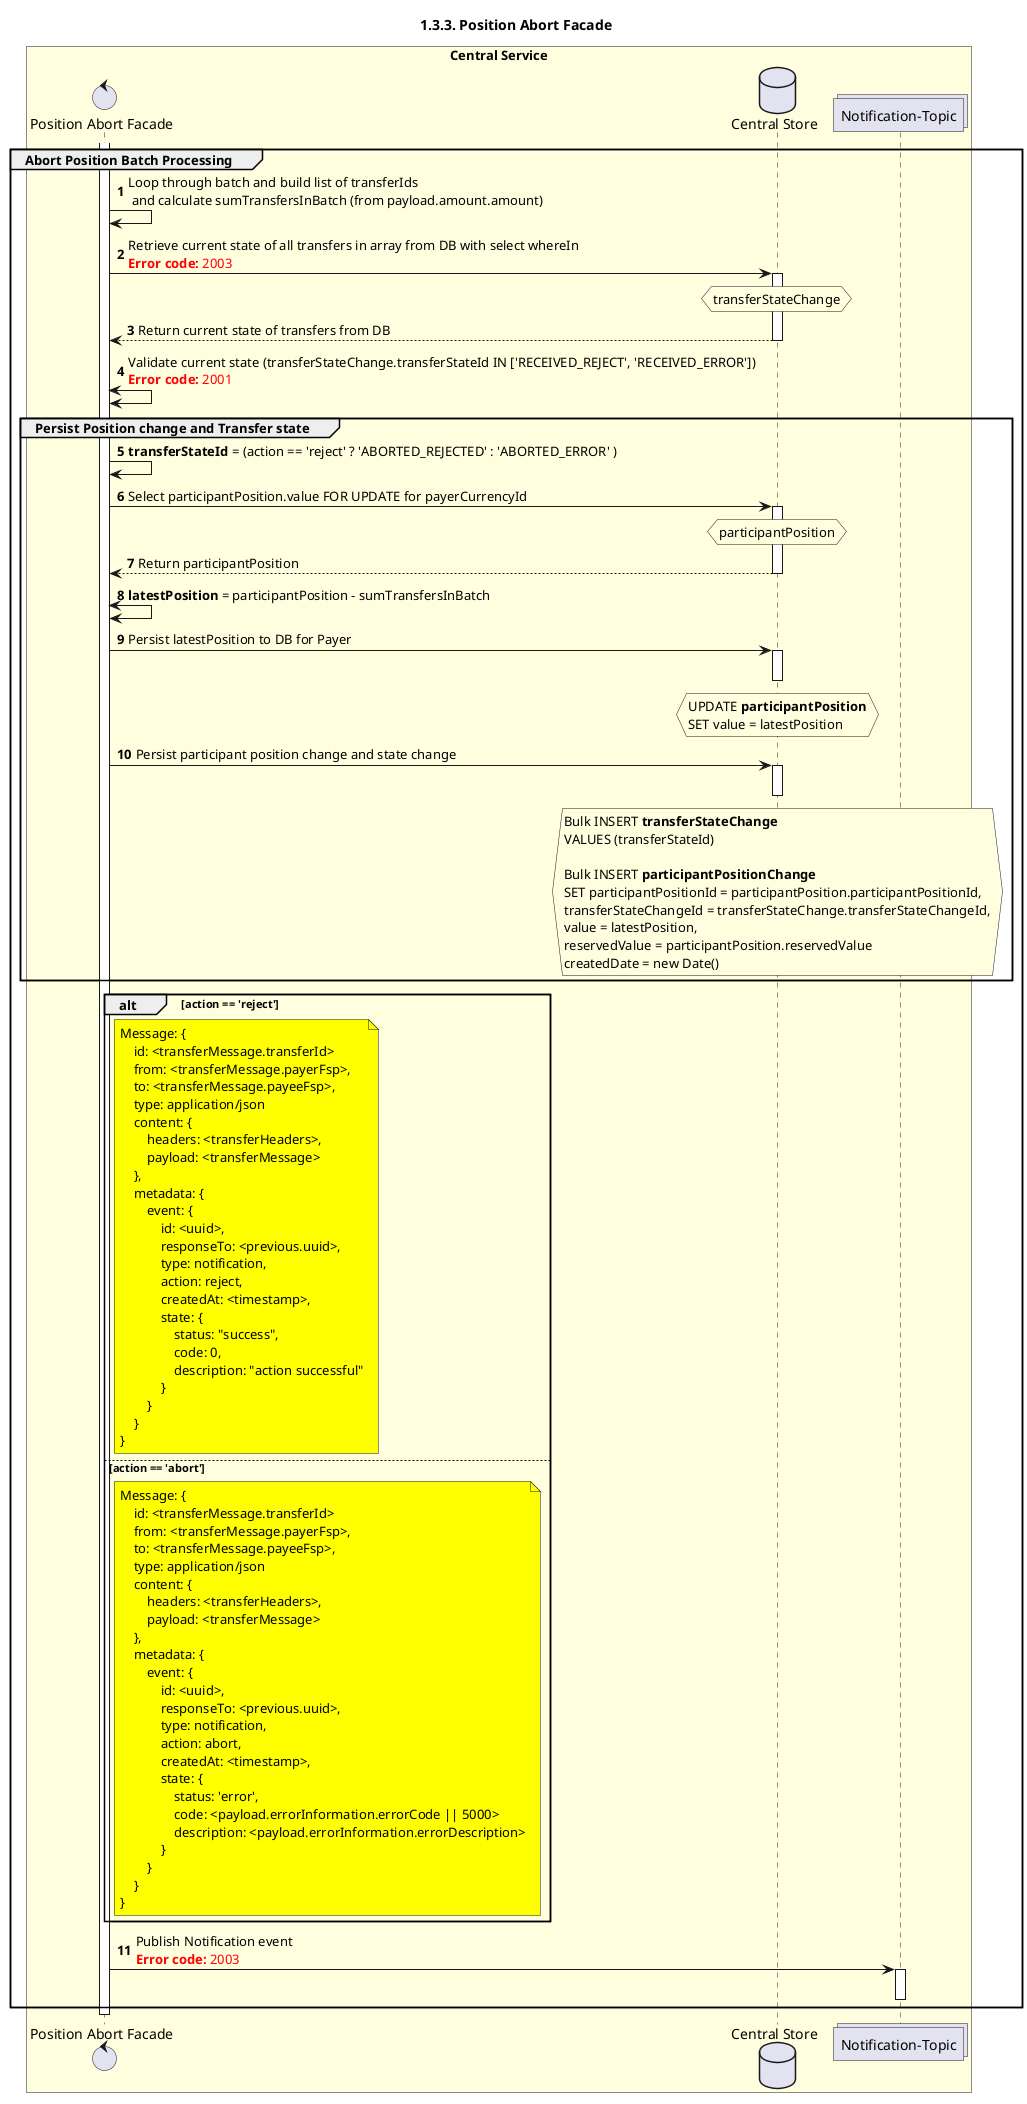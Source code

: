 /'*****
 License
 --------------
 Copyright © 2017 Bill & Melinda Gates Foundation
 The Mojaloop files are made available by the Bill & Melinda Gates Foundation under the Apache License, Version 2.0 (the "License") and you may not use these files except in compliance with the License. You may obtain a copy of the License at
 http://www.apache.org/licenses/LICENSE-2.0
 Unless required by applicable law or agreed to in writing, the Mojaloop files are distributed on an "AS IS" BASIS, WITHOUT WARRANTIES OR CONDITIONS OF ANY KIND, either express or implied. See the License for the specific language governing permissions and limitations under the License.
 Contributors
 --------------
 This is the official list of the Mojaloop project contributors for this file.
 Names of the original copyright holders (individuals or organizations)
 should be listed with a '*' in the first column. People who have
 contributed from an organization can be listed under the organization
 that actually holds the copyright for their contributions (see the
 Gates Foundation organization for an example). Those individuals should have
 their names indented and be marked with a '-'. Email address can be added
 optionally within square brackets <email>.
 * Gates Foundation
 - Name Surname <name.surname@gatesfoundation.com>

 * Rajiv Mothilal <rajiv.mothilal@modusbox.com>
 * Georgi Georgiev <georgi.georgiev@modusbox.com>
 * Sam Kummary <sam@modusbox.com>
 * Vijay Kumar <vijaya.guthi@infitx.com>
 -------------
 ******'/

@startuml
' declate title
title 1.3.3. Position Abort Facade

autonumber

' Actor Keys:
'   boundary - APIs/Interfaces, etc
'   collections - Kafka Topics
'   control - Kafka Consumers
'   entity - Database Access Objects
'   database - Database Persistence Store

' declare actors
control "Position Abort Facade" as FACADE_POSITION_ABORT
collections "Notification-Topic" as TOPIC_NOTIFICATIONS
database "Central Store" as DB

box "Central Service" #LightYellow
    participant FACADE_POSITION_ABORT
    participant DB
    participant TOPIC_NOTIFICATIONS
end box

' start flow
activate FACADE_POSITION_ABORT
group Abort Position Batch Processing
    FACADE_POSITION_ABORT -> FACADE_POSITION_ABORT: Loop through batch and build list of transferIds \n and calculate sumTransfersInBatch (from payload.amount.amount)
    FACADE_POSITION_ABORT -> DB: Retrieve current state of all transfers in array from DB with select whereIn\n<color #FF0000><b>Error code:</b> 2003</color>
    activate DB
    hnote over DB #lightyellow
        transferStateChange
    end note
    DB --> FACADE_POSITION_ABORT: Return current state of transfers from DB
    deactivate DB
    FACADE_POSITION_ABORT <-> FACADE_POSITION_ABORT: Validate current state (transferStateChange.transferStateId IN ['RECEIVED_REJECT', 'RECEIVED_ERROR'])\n<color #FF0000><b>Error code:</b> 2001</color>

    group Persist Position change and Transfer state
        FACADE_POSITION_ABORT -> FACADE_POSITION_ABORT: **transferStateId** = (action == 'reject' ? 'ABORTED_REJECTED' : 'ABORTED_ERROR' )
        FACADE_POSITION_ABORT -> DB: Select participantPosition.value FOR UPDATE for payerCurrencyId
        activate DB
        hnote over DB #lightyellow
            participantPosition
        end note
        DB --> FACADE_POSITION_ABORT: Return participantPosition
        deactivate DB
        FACADE_POSITION_ABORT <-> FACADE_POSITION_ABORT: **latestPosition** = participantPosition - sumTransfersInBatch
        FACADE_POSITION_ABORT->DB: Persist latestPosition to DB for Payer
        hnote over DB #lightyellow
            UPDATE **participantPosition**
            SET value = latestPosition
        end note
        activate DB
        deactivate DB
        FACADE_POSITION_ABORT -> DB: Persist participant position change and state change
        hnote over DB #lightyellow
                Bulk INSERT **transferStateChange** 
                VALUES (transferStateId)

                Bulk INSERT **participantPositionChange**
                SET participantPositionId = participantPosition.participantPositionId,
                transferStateChangeId = transferStateChange.transferStateChangeId,
                value = latestPosition,
                reservedValue = participantPosition.reservedValue
                createdDate = new Date()
        end note
        activate DB
        deactivate DB
    end
    alt action == 'reject'
        note right of FACADE_POSITION_ABORT #yellow
            Message: {
                id: <transferMessage.transferId>
                from: <transferMessage.payerFsp>,
                to: <transferMessage.payeeFsp>,
                type: application/json
                content: {
                    headers: <transferHeaders>,
                    payload: <transferMessage>
                },
                metadata: {
                    event: {
                        id: <uuid>,
                        responseTo: <previous.uuid>,
                        type: notification,
                        action: reject,
                        createdAt: <timestamp>,
                        state: {
                            status: "success",
                            code: 0,
                            description: "action successful"
                        }
                    }
                }
            }
        end note
    else action == 'abort'
        note right of FACADE_POSITION_ABORT #yellow
            Message: {
                id: <transferMessage.transferId>
                from: <transferMessage.payerFsp>,
                to: <transferMessage.payeeFsp>,
                type: application/json
                content: {
                    headers: <transferHeaders>,
                    payload: <transferMessage>
                },
                metadata: {
                    event: {
                        id: <uuid>,
                        responseTo: <previous.uuid>,
                        type: notification,
                        action: abort,
                        createdAt: <timestamp>,
                        state: {
                            status: 'error',
                            code: <payload.errorInformation.errorCode || 5000>
                            description: <payload.errorInformation.errorDescription>
                        }
                    }
                }
            }
        end note
    end
    FACADE_POSITION_ABORT -> TOPIC_NOTIFICATIONS: Publish Notification event\n<color #FF0000><b>Error code:</b> 2003</color>
    activate TOPIC_NOTIFICATIONS
    deactivate TOPIC_NOTIFICATIONS

end
deactivate FACADE_POSITION_ABORT
@enduml
